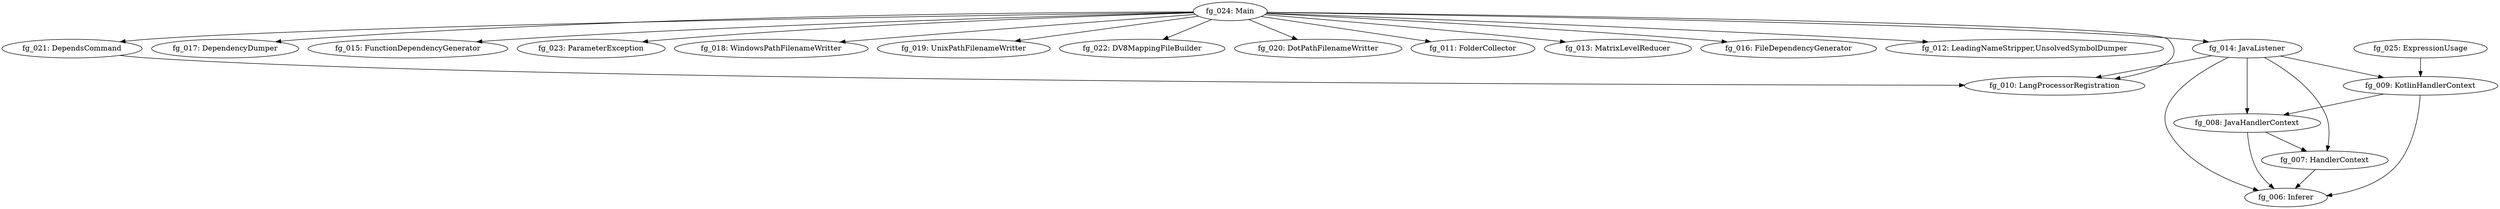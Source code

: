 digraph G { 
"fg_007: HandlerContext" -> "fg_006: Inferer"; 
"fg_008: JavaHandlerContext" -> "fg_006: Inferer"; 
"fg_008: JavaHandlerContext" -> "fg_007: HandlerContext"; 
"fg_009: KotlinHandlerContext" -> "fg_006: Inferer"; 
"fg_009: KotlinHandlerContext" -> "fg_008: JavaHandlerContext"; 
"fg_014: JavaListener" -> "fg_010: LangProcessorRegistration"; 
"fg_014: JavaListener" -> "fg_009: KotlinHandlerContext"; 
"fg_014: JavaListener" -> "fg_006: Inferer"; 
"fg_014: JavaListener" -> "fg_008: JavaHandlerContext"; 
"fg_014: JavaListener" -> "fg_007: HandlerContext"; 
"fg_021: DependsCommand" -> "fg_010: LangProcessorRegistration"; 
"fg_024: Main" -> "fg_017: DependencyDumper"; 
"fg_024: Main" -> "fg_015: FunctionDependencyGenerator"; 
"fg_024: Main" -> "fg_010: LangProcessorRegistration"; 
"fg_024: Main" -> "fg_023: ParameterException"; 
"fg_024: Main" -> "fg_018: WindowsPathFilenameWritter"; 
"fg_024: Main" -> "fg_019: UnixPathFilenameWritter"; 
"fg_024: Main" -> "fg_022: DV8MappingFileBuilder"; 
"fg_024: Main" -> "fg_020: DotPathFilenameWritter"; 
"fg_024: Main" -> "fg_011: FolderCollector"; 
"fg_024: Main" -> "fg_013: MatrixLevelReducer"; 
"fg_024: Main" -> "fg_016: FileDependencyGenerator"; 
"fg_024: Main" -> "fg_021: DependsCommand"; 
"fg_024: Main" -> "fg_014: JavaListener"; 
"fg_024: Main" -> "fg_012: LeadingNameStripper,UnsolvedSymbolDumper"; 
"fg_025: ExpressionUsage" -> "fg_009: KotlinHandlerContext"; 
}